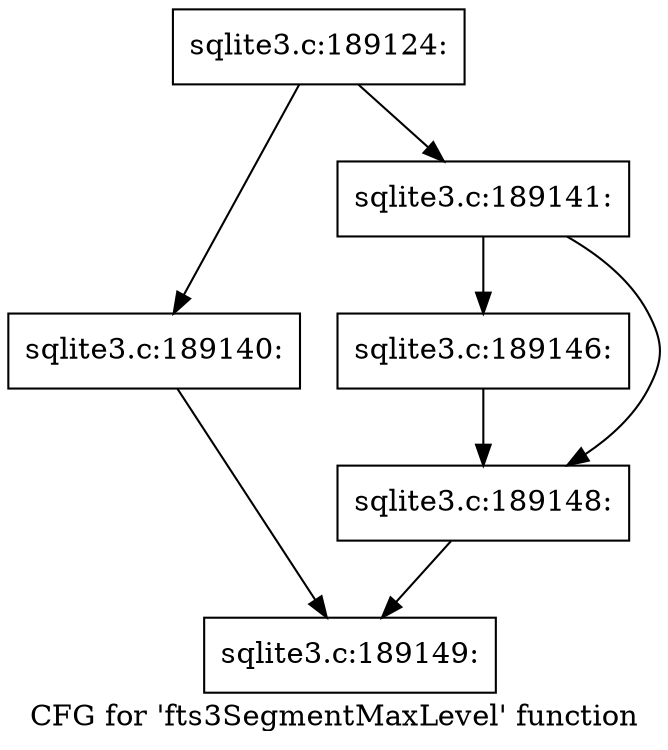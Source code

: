 digraph "CFG for 'fts3SegmentMaxLevel' function" {
	label="CFG for 'fts3SegmentMaxLevel' function";

	Node0x55c0fb0668f0 [shape=record,label="{sqlite3.c:189124:}"];
	Node0x55c0fb0668f0 -> Node0x55c0fb07b920;
	Node0x55c0fb0668f0 -> Node0x55c0fb07b970;
	Node0x55c0fb07b920 [shape=record,label="{sqlite3.c:189140:}"];
	Node0x55c0fb07b920 -> Node0x55c0f6ce8d60;
	Node0x55c0fb07b970 [shape=record,label="{sqlite3.c:189141:}"];
	Node0x55c0fb07b970 -> Node0x55c0fb07c940;
	Node0x55c0fb07b970 -> Node0x55c0fb07c990;
	Node0x55c0fb07c940 [shape=record,label="{sqlite3.c:189146:}"];
	Node0x55c0fb07c940 -> Node0x55c0fb07c990;
	Node0x55c0fb07c990 [shape=record,label="{sqlite3.c:189148:}"];
	Node0x55c0fb07c990 -> Node0x55c0f6ce8d60;
	Node0x55c0f6ce8d60 [shape=record,label="{sqlite3.c:189149:}"];
}
